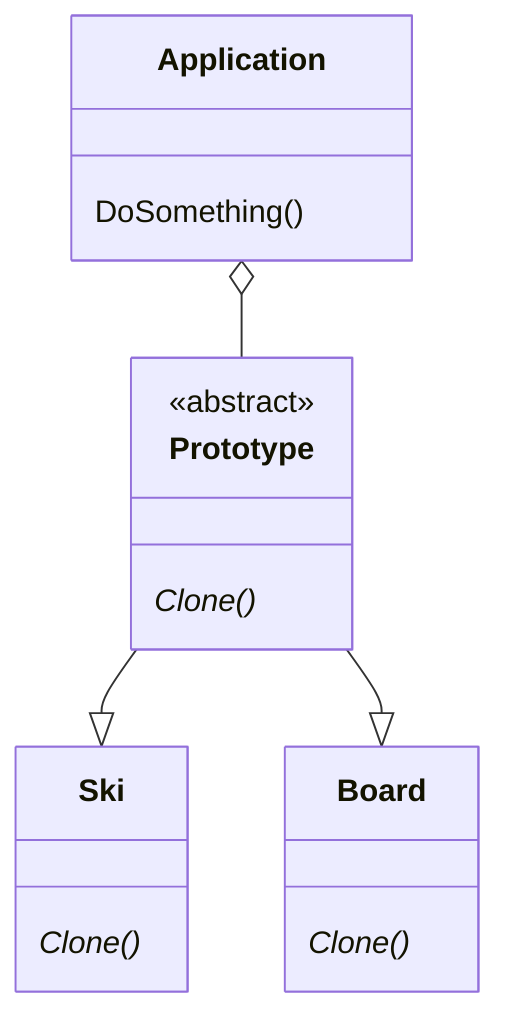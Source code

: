 classDiagram
Prototype --|> Ski
Prototype --|> Board
Application o-- Prototype
class Prototype{
    <<abstract>>
Clone()*
}
class Ski{
Clone()*
}
class Board{
Clone()*
}
class Application {
    DoSomething()
}